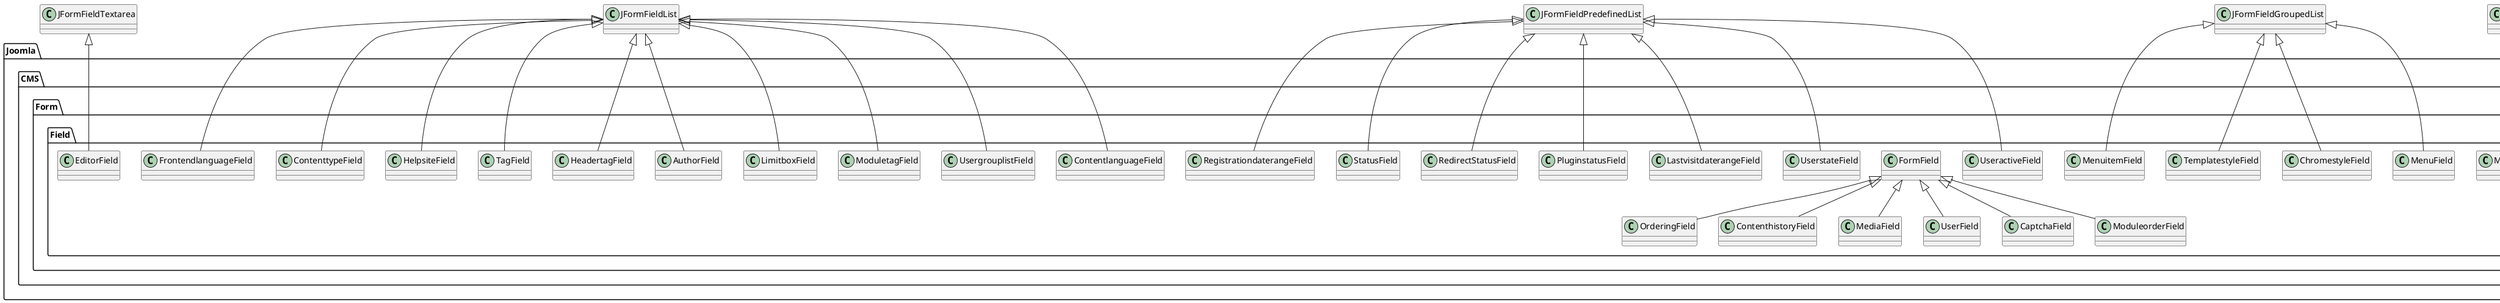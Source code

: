 @startuml
class Joomla.CMS.Form.Field.EditorField
JFormFieldTextarea <|-- Joomla.CMS.Form.Field.EditorField

class Joomla.CMS.Form.Field.ModuletagField
JFormFieldList <|-- Joomla.CMS.Form.Field.ModuletagField
class Joomla.CMS.Form.Field.LimitboxField
JFormFieldList <|-- Joomla.CMS.Form.Field.LimitboxField
class Joomla.CMS.Form.Field.StatusField
JFormFieldPredefinedList <|-- Joomla.CMS.Form.Field.StatusField
class Joomla.CMS.Form.Field.MenuitemField
JFormFieldGroupedList <|-- Joomla.CMS.Form.Field.MenuitemField
class Joomla.CMS.Form.Field.UseractiveField
JFormFieldPredefinedList <|-- Joomla.CMS.Form.Field.UseractiveField
class Joomla.CMS.Form.Field.OrderingField
Joomla.CMS.Form.Field.FormField <|-- Joomla.CMS.Form.Field.OrderingField
class Joomla.CMS.Form.Field.HelpsiteField
JFormFieldList <|-- Joomla.CMS.Form.Field.HelpsiteField
class Joomla.CMS.Form.Field.UserstateField
JFormFieldPredefinedList <|-- Joomla.CMS.Form.Field.UserstateField
class Joomla.CMS.Form.Field.LastvisitdaterangeField
JFormFieldPredefinedList <|-- Joomla.CMS.Form.Field.LastvisitdaterangeField
class Joomla.CMS.Form.Field.MenuField
JFormFieldGroupedList <|-- Joomla.CMS.Form.Field.MenuField
class Joomla.CMS.Form.Field.ChromestyleField
JFormFieldGroupedList <|-- Joomla.CMS.Form.Field.ChromestyleField
class Joomla.CMS.Form.Field.RegistrationdaterangeField
JFormFieldPredefinedList <|-- Joomla.CMS.Form.Field.RegistrationdaterangeField
class Joomla.CMS.Form.Field.ContenthistoryField
Joomla.CMS.Form.Field.FormField <|-- Joomla.CMS.Form.Field.ContenthistoryField
class Joomla.CMS.Form.Field.HeadertagField
JFormFieldList <|-- Joomla.CMS.Form.Field.HeadertagField
class Joomla.CMS.Form.Field.MediaField
Joomla.CMS.Form.Field.FormField <|-- Joomla.CMS.Form.Field.MediaField
class Joomla.CMS.Form.Field.PluginstatusField
JFormFieldPredefinedList <|-- Joomla.CMS.Form.Field.PluginstatusField
class Joomla.CMS.Form.Field.ModulepositionField
JFormFieldText <|-- Joomla.CMS.Form.Field.ModulepositionField
class Joomla.CMS.Form.Field.FrontendlanguageField
JFormFieldList <|-- Joomla.CMS.Form.Field.FrontendlanguageField
class Joomla.CMS.Form.Field.ContentlanguageField
JFormFieldList <|-- Joomla.CMS.Form.Field.ContentlanguageField
class Joomla.CMS.Form.Field.UsergrouplistField
JFormFieldList <|-- Joomla.CMS.Form.Field.UsergrouplistField
class Joomla.CMS.Form.Field.UserField
Joomla.CMS.Form.Field.FormField <|-- Joomla.CMS.Form.Field.UserField
class Joomla.CMS.Form.Field.AuthorField
JFormFieldList <|-- Joomla.CMS.Form.Field.AuthorField
class Joomla.CMS.Form.Field.TemplatestyleField
JFormFieldGroupedList <|-- Joomla.CMS.Form.Field.TemplatestyleField
class Joomla.CMS.Form.Field.CaptchaField
Joomla.CMS.Form.Field.FormField <|-- Joomla.CMS.Form.Field.CaptchaField
class Joomla.CMS.Form.Field.ContenttypeField
JFormFieldList <|-- Joomla.CMS.Form.Field.ContenttypeField
class Joomla.CMS.Form.Field.ModuleorderField
Joomla.CMS.Form.Field.FormField <|-- Joomla.CMS.Form.Field.ModuleorderField
class Joomla.CMS.Form.Field.RedirectStatusField
JFormFieldPredefinedList <|-- Joomla.CMS.Form.Field.RedirectStatusField
class Joomla.CMS.Form.Field.TagField
JFormFieldList <|-- Joomla.CMS.Form.Field.TagField
@enduml
